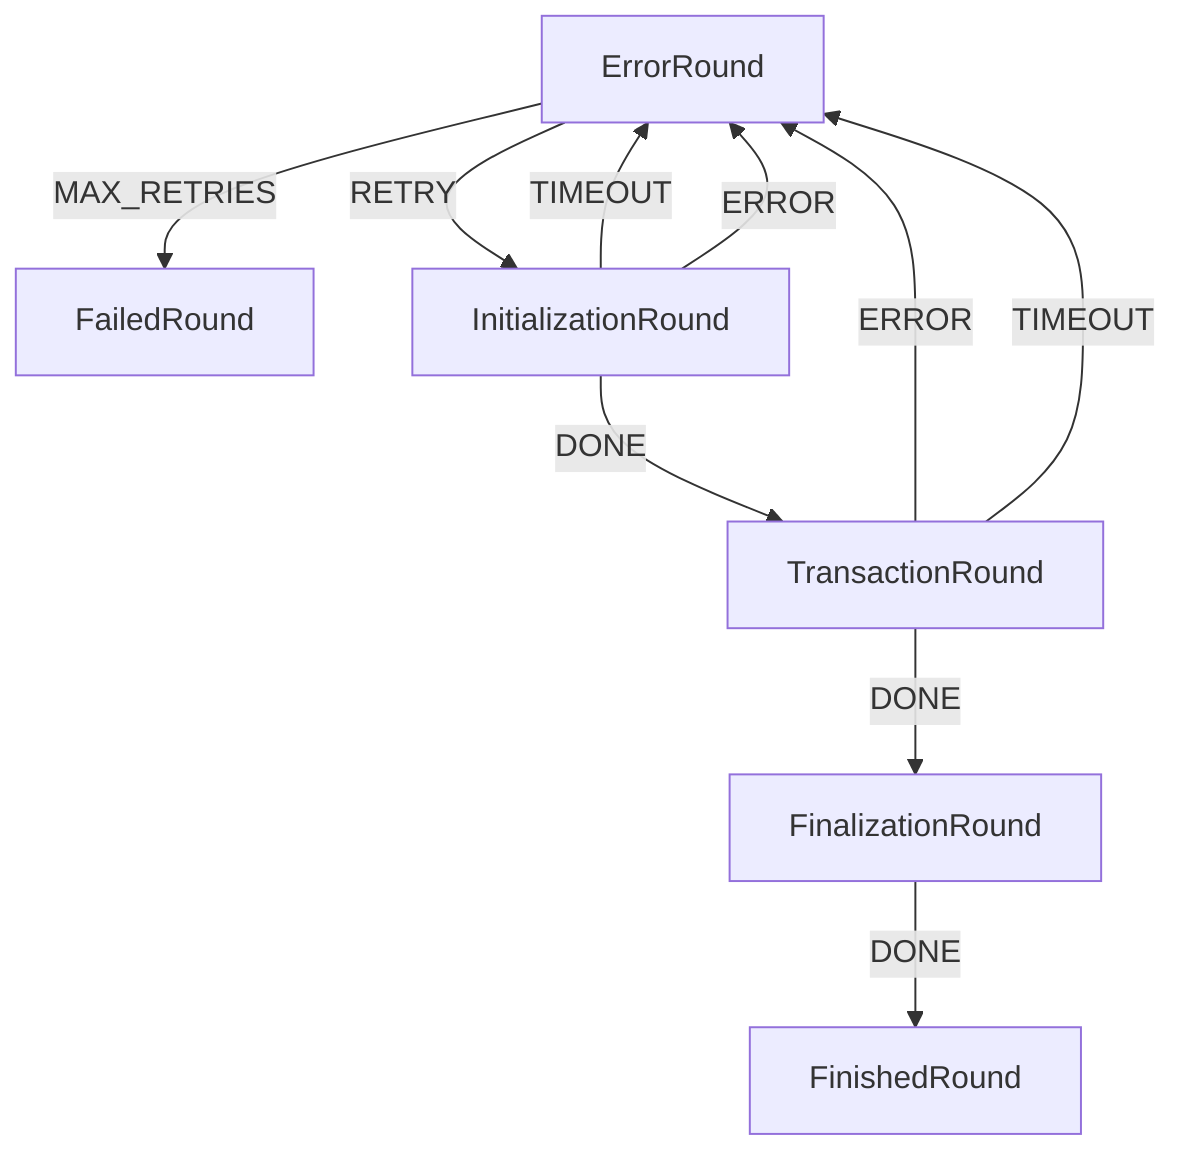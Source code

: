 graph TD
  ErrorRound
  FailedRound
  TransactionRound
  InitializationRound
  ErrorRound
  FinishedRound
  FinalizationRound
  InitializationRound -->|DONE| TransactionRound
  InitializationRound -->|TIMEOUT| ErrorRound
  InitializationRound -->|ERROR| ErrorRound
  TransactionRound -->|DONE| FinalizationRound
  TransactionRound -->|ERROR| ErrorRound
  TransactionRound -->|TIMEOUT| ErrorRound
  ErrorRound -->|RETRY| InitializationRound
  ErrorRound -->|MAX_RETRIES| FailedRound
  FinalizationRound -->|DONE| FinishedRound